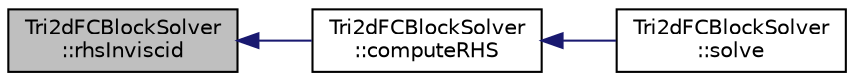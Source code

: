 digraph "Tri2dFCBlockSolver::rhsInviscid"
{
  edge [fontname="Helvetica",fontsize="10",labelfontname="Helvetica",labelfontsize="10"];
  node [fontname="Helvetica",fontsize="10",shape=record];
  rankdir="LR";
  Node1 [label="Tri2dFCBlockSolver\l::rhsInviscid",height=0.2,width=0.4,color="black", fillcolor="grey75", style="filled" fontcolor="black"];
  Node1 -> Node2 [dir="back",color="midnightblue",fontsize="10",style="solid",fontname="Helvetica"];
  Node2 [label="Tri2dFCBlockSolver\l::computeRHS",height=0.2,width=0.4,color="black", fillcolor="white", style="filled",URL="$classTri2dFCBlockSolver.html#a79051296391b1e0cd7f383a0bfcfff48",tooltip="Computes the full right-hand side discretization. "];
  Node2 -> Node3 [dir="back",color="midnightblue",fontsize="10",style="solid",fontname="Helvetica"];
  Node3 [label="Tri2dFCBlockSolver\l::solve",height=0.2,width=0.4,color="black", fillcolor="white", style="filled",URL="$classTri2dFCBlockSolver.html#aec98ff72ee09a034ca9e8dcf40a997ae",tooltip="Solves the linear system and update solution. "];
}
